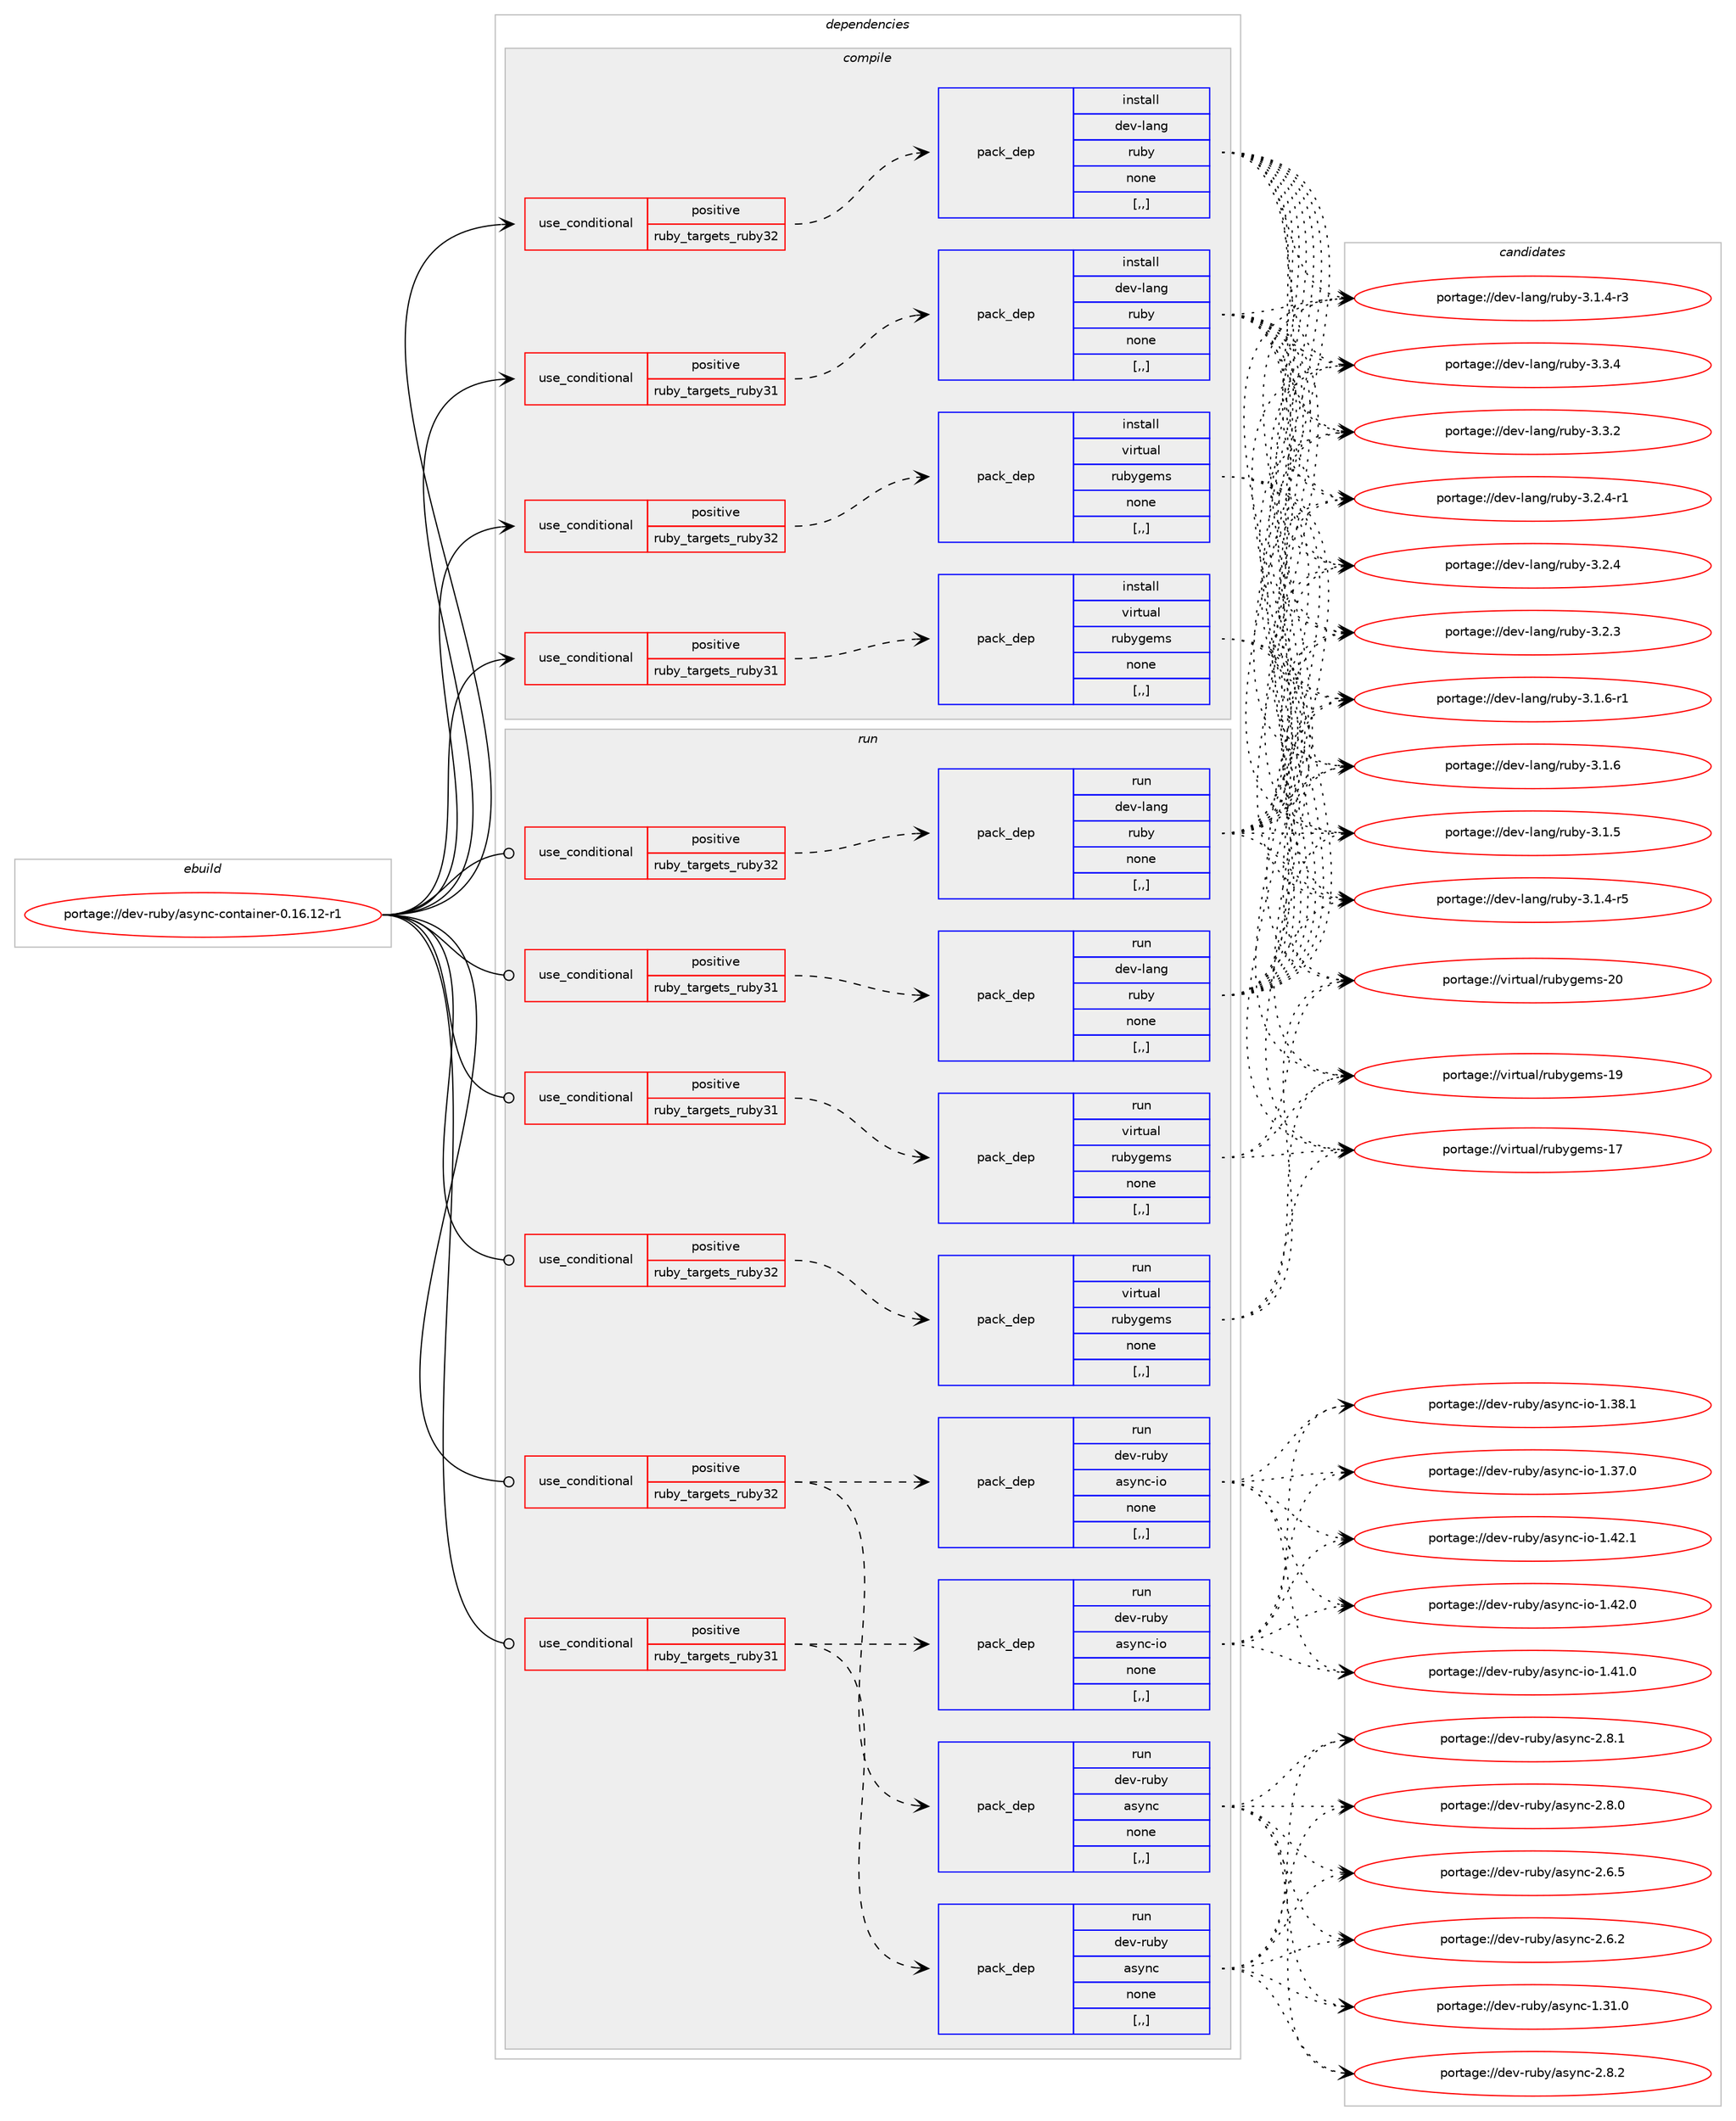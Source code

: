 digraph prolog {

# *************
# Graph options
# *************

newrank=true;
concentrate=true;
compound=true;
graph [rankdir=LR,fontname=Helvetica,fontsize=10,ranksep=1.5];#, ranksep=2.5, nodesep=0.2];
edge  [arrowhead=vee];
node  [fontname=Helvetica,fontsize=10];

# **********
# The ebuild
# **********

subgraph cluster_leftcol {
color=gray;
label=<<i>ebuild</i>>;
id [label="portage://dev-ruby/async-container-0.16.12-r1", color=red, width=4, href="../dev-ruby/async-container-0.16.12-r1.svg"];
}

# ****************
# The dependencies
# ****************

subgraph cluster_midcol {
color=gray;
label=<<i>dependencies</i>>;
subgraph cluster_compile {
fillcolor="#eeeeee";
style=filled;
label=<<i>compile</i>>;
subgraph cond44461 {
dependency176604 [label=<<TABLE BORDER="0" CELLBORDER="1" CELLSPACING="0" CELLPADDING="4"><TR><TD ROWSPAN="3" CELLPADDING="10">use_conditional</TD></TR><TR><TD>positive</TD></TR><TR><TD>ruby_targets_ruby31</TD></TR></TABLE>>, shape=none, color=red];
subgraph pack130852 {
dependency176605 [label=<<TABLE BORDER="0" CELLBORDER="1" CELLSPACING="0" CELLPADDING="4" WIDTH="220"><TR><TD ROWSPAN="6" CELLPADDING="30">pack_dep</TD></TR><TR><TD WIDTH="110">install</TD></TR><TR><TD>dev-lang</TD></TR><TR><TD>ruby</TD></TR><TR><TD>none</TD></TR><TR><TD>[,,]</TD></TR></TABLE>>, shape=none, color=blue];
}
dependency176604:e -> dependency176605:w [weight=20,style="dashed",arrowhead="vee"];
}
id:e -> dependency176604:w [weight=20,style="solid",arrowhead="vee"];
subgraph cond44462 {
dependency176606 [label=<<TABLE BORDER="0" CELLBORDER="1" CELLSPACING="0" CELLPADDING="4"><TR><TD ROWSPAN="3" CELLPADDING="10">use_conditional</TD></TR><TR><TD>positive</TD></TR><TR><TD>ruby_targets_ruby31</TD></TR></TABLE>>, shape=none, color=red];
subgraph pack130853 {
dependency176607 [label=<<TABLE BORDER="0" CELLBORDER="1" CELLSPACING="0" CELLPADDING="4" WIDTH="220"><TR><TD ROWSPAN="6" CELLPADDING="30">pack_dep</TD></TR><TR><TD WIDTH="110">install</TD></TR><TR><TD>virtual</TD></TR><TR><TD>rubygems</TD></TR><TR><TD>none</TD></TR><TR><TD>[,,]</TD></TR></TABLE>>, shape=none, color=blue];
}
dependency176606:e -> dependency176607:w [weight=20,style="dashed",arrowhead="vee"];
}
id:e -> dependency176606:w [weight=20,style="solid",arrowhead="vee"];
subgraph cond44463 {
dependency176608 [label=<<TABLE BORDER="0" CELLBORDER="1" CELLSPACING="0" CELLPADDING="4"><TR><TD ROWSPAN="3" CELLPADDING="10">use_conditional</TD></TR><TR><TD>positive</TD></TR><TR><TD>ruby_targets_ruby32</TD></TR></TABLE>>, shape=none, color=red];
subgraph pack130854 {
dependency176609 [label=<<TABLE BORDER="0" CELLBORDER="1" CELLSPACING="0" CELLPADDING="4" WIDTH="220"><TR><TD ROWSPAN="6" CELLPADDING="30">pack_dep</TD></TR><TR><TD WIDTH="110">install</TD></TR><TR><TD>dev-lang</TD></TR><TR><TD>ruby</TD></TR><TR><TD>none</TD></TR><TR><TD>[,,]</TD></TR></TABLE>>, shape=none, color=blue];
}
dependency176608:e -> dependency176609:w [weight=20,style="dashed",arrowhead="vee"];
}
id:e -> dependency176608:w [weight=20,style="solid",arrowhead="vee"];
subgraph cond44464 {
dependency176610 [label=<<TABLE BORDER="0" CELLBORDER="1" CELLSPACING="0" CELLPADDING="4"><TR><TD ROWSPAN="3" CELLPADDING="10">use_conditional</TD></TR><TR><TD>positive</TD></TR><TR><TD>ruby_targets_ruby32</TD></TR></TABLE>>, shape=none, color=red];
subgraph pack130855 {
dependency176611 [label=<<TABLE BORDER="0" CELLBORDER="1" CELLSPACING="0" CELLPADDING="4" WIDTH="220"><TR><TD ROWSPAN="6" CELLPADDING="30">pack_dep</TD></TR><TR><TD WIDTH="110">install</TD></TR><TR><TD>virtual</TD></TR><TR><TD>rubygems</TD></TR><TR><TD>none</TD></TR><TR><TD>[,,]</TD></TR></TABLE>>, shape=none, color=blue];
}
dependency176610:e -> dependency176611:w [weight=20,style="dashed",arrowhead="vee"];
}
id:e -> dependency176610:w [weight=20,style="solid",arrowhead="vee"];
}
subgraph cluster_compileandrun {
fillcolor="#eeeeee";
style=filled;
label=<<i>compile and run</i>>;
}
subgraph cluster_run {
fillcolor="#eeeeee";
style=filled;
label=<<i>run</i>>;
subgraph cond44465 {
dependency176612 [label=<<TABLE BORDER="0" CELLBORDER="1" CELLSPACING="0" CELLPADDING="4"><TR><TD ROWSPAN="3" CELLPADDING="10">use_conditional</TD></TR><TR><TD>positive</TD></TR><TR><TD>ruby_targets_ruby31</TD></TR></TABLE>>, shape=none, color=red];
subgraph pack130856 {
dependency176613 [label=<<TABLE BORDER="0" CELLBORDER="1" CELLSPACING="0" CELLPADDING="4" WIDTH="220"><TR><TD ROWSPAN="6" CELLPADDING="30">pack_dep</TD></TR><TR><TD WIDTH="110">run</TD></TR><TR><TD>dev-lang</TD></TR><TR><TD>ruby</TD></TR><TR><TD>none</TD></TR><TR><TD>[,,]</TD></TR></TABLE>>, shape=none, color=blue];
}
dependency176612:e -> dependency176613:w [weight=20,style="dashed",arrowhead="vee"];
}
id:e -> dependency176612:w [weight=20,style="solid",arrowhead="odot"];
subgraph cond44466 {
dependency176614 [label=<<TABLE BORDER="0" CELLBORDER="1" CELLSPACING="0" CELLPADDING="4"><TR><TD ROWSPAN="3" CELLPADDING="10">use_conditional</TD></TR><TR><TD>positive</TD></TR><TR><TD>ruby_targets_ruby31</TD></TR></TABLE>>, shape=none, color=red];
subgraph pack130857 {
dependency176615 [label=<<TABLE BORDER="0" CELLBORDER="1" CELLSPACING="0" CELLPADDING="4" WIDTH="220"><TR><TD ROWSPAN="6" CELLPADDING="30">pack_dep</TD></TR><TR><TD WIDTH="110">run</TD></TR><TR><TD>dev-ruby</TD></TR><TR><TD>async</TD></TR><TR><TD>none</TD></TR><TR><TD>[,,]</TD></TR></TABLE>>, shape=none, color=blue];
}
dependency176614:e -> dependency176615:w [weight=20,style="dashed",arrowhead="vee"];
subgraph pack130858 {
dependency176616 [label=<<TABLE BORDER="0" CELLBORDER="1" CELLSPACING="0" CELLPADDING="4" WIDTH="220"><TR><TD ROWSPAN="6" CELLPADDING="30">pack_dep</TD></TR><TR><TD WIDTH="110">run</TD></TR><TR><TD>dev-ruby</TD></TR><TR><TD>async-io</TD></TR><TR><TD>none</TD></TR><TR><TD>[,,]</TD></TR></TABLE>>, shape=none, color=blue];
}
dependency176614:e -> dependency176616:w [weight=20,style="dashed",arrowhead="vee"];
}
id:e -> dependency176614:w [weight=20,style="solid",arrowhead="odot"];
subgraph cond44467 {
dependency176617 [label=<<TABLE BORDER="0" CELLBORDER="1" CELLSPACING="0" CELLPADDING="4"><TR><TD ROWSPAN="3" CELLPADDING="10">use_conditional</TD></TR><TR><TD>positive</TD></TR><TR><TD>ruby_targets_ruby31</TD></TR></TABLE>>, shape=none, color=red];
subgraph pack130859 {
dependency176618 [label=<<TABLE BORDER="0" CELLBORDER="1" CELLSPACING="0" CELLPADDING="4" WIDTH="220"><TR><TD ROWSPAN="6" CELLPADDING="30">pack_dep</TD></TR><TR><TD WIDTH="110">run</TD></TR><TR><TD>virtual</TD></TR><TR><TD>rubygems</TD></TR><TR><TD>none</TD></TR><TR><TD>[,,]</TD></TR></TABLE>>, shape=none, color=blue];
}
dependency176617:e -> dependency176618:w [weight=20,style="dashed",arrowhead="vee"];
}
id:e -> dependency176617:w [weight=20,style="solid",arrowhead="odot"];
subgraph cond44468 {
dependency176619 [label=<<TABLE BORDER="0" CELLBORDER="1" CELLSPACING="0" CELLPADDING="4"><TR><TD ROWSPAN="3" CELLPADDING="10">use_conditional</TD></TR><TR><TD>positive</TD></TR><TR><TD>ruby_targets_ruby32</TD></TR></TABLE>>, shape=none, color=red];
subgraph pack130860 {
dependency176620 [label=<<TABLE BORDER="0" CELLBORDER="1" CELLSPACING="0" CELLPADDING="4" WIDTH="220"><TR><TD ROWSPAN="6" CELLPADDING="30">pack_dep</TD></TR><TR><TD WIDTH="110">run</TD></TR><TR><TD>dev-lang</TD></TR><TR><TD>ruby</TD></TR><TR><TD>none</TD></TR><TR><TD>[,,]</TD></TR></TABLE>>, shape=none, color=blue];
}
dependency176619:e -> dependency176620:w [weight=20,style="dashed",arrowhead="vee"];
}
id:e -> dependency176619:w [weight=20,style="solid",arrowhead="odot"];
subgraph cond44469 {
dependency176621 [label=<<TABLE BORDER="0" CELLBORDER="1" CELLSPACING="0" CELLPADDING="4"><TR><TD ROWSPAN="3" CELLPADDING="10">use_conditional</TD></TR><TR><TD>positive</TD></TR><TR><TD>ruby_targets_ruby32</TD></TR></TABLE>>, shape=none, color=red];
subgraph pack130861 {
dependency176622 [label=<<TABLE BORDER="0" CELLBORDER="1" CELLSPACING="0" CELLPADDING="4" WIDTH="220"><TR><TD ROWSPAN="6" CELLPADDING="30">pack_dep</TD></TR><TR><TD WIDTH="110">run</TD></TR><TR><TD>dev-ruby</TD></TR><TR><TD>async</TD></TR><TR><TD>none</TD></TR><TR><TD>[,,]</TD></TR></TABLE>>, shape=none, color=blue];
}
dependency176621:e -> dependency176622:w [weight=20,style="dashed",arrowhead="vee"];
subgraph pack130862 {
dependency176623 [label=<<TABLE BORDER="0" CELLBORDER="1" CELLSPACING="0" CELLPADDING="4" WIDTH="220"><TR><TD ROWSPAN="6" CELLPADDING="30">pack_dep</TD></TR><TR><TD WIDTH="110">run</TD></TR><TR><TD>dev-ruby</TD></TR><TR><TD>async-io</TD></TR><TR><TD>none</TD></TR><TR><TD>[,,]</TD></TR></TABLE>>, shape=none, color=blue];
}
dependency176621:e -> dependency176623:w [weight=20,style="dashed",arrowhead="vee"];
}
id:e -> dependency176621:w [weight=20,style="solid",arrowhead="odot"];
subgraph cond44470 {
dependency176624 [label=<<TABLE BORDER="0" CELLBORDER="1" CELLSPACING="0" CELLPADDING="4"><TR><TD ROWSPAN="3" CELLPADDING="10">use_conditional</TD></TR><TR><TD>positive</TD></TR><TR><TD>ruby_targets_ruby32</TD></TR></TABLE>>, shape=none, color=red];
subgraph pack130863 {
dependency176625 [label=<<TABLE BORDER="0" CELLBORDER="1" CELLSPACING="0" CELLPADDING="4" WIDTH="220"><TR><TD ROWSPAN="6" CELLPADDING="30">pack_dep</TD></TR><TR><TD WIDTH="110">run</TD></TR><TR><TD>virtual</TD></TR><TR><TD>rubygems</TD></TR><TR><TD>none</TD></TR><TR><TD>[,,]</TD></TR></TABLE>>, shape=none, color=blue];
}
dependency176624:e -> dependency176625:w [weight=20,style="dashed",arrowhead="vee"];
}
id:e -> dependency176624:w [weight=20,style="solid",arrowhead="odot"];
}
}

# **************
# The candidates
# **************

subgraph cluster_choices {
rank=same;
color=gray;
label=<<i>candidates</i>>;

subgraph choice130852 {
color=black;
nodesep=1;
choice10010111845108971101034711411798121455146514652 [label="portage://dev-lang/ruby-3.3.4", color=red, width=4,href="../dev-lang/ruby-3.3.4.svg"];
choice10010111845108971101034711411798121455146514650 [label="portage://dev-lang/ruby-3.3.2", color=red, width=4,href="../dev-lang/ruby-3.3.2.svg"];
choice100101118451089711010347114117981214551465046524511449 [label="portage://dev-lang/ruby-3.2.4-r1", color=red, width=4,href="../dev-lang/ruby-3.2.4-r1.svg"];
choice10010111845108971101034711411798121455146504652 [label="portage://dev-lang/ruby-3.2.4", color=red, width=4,href="../dev-lang/ruby-3.2.4.svg"];
choice10010111845108971101034711411798121455146504651 [label="portage://dev-lang/ruby-3.2.3", color=red, width=4,href="../dev-lang/ruby-3.2.3.svg"];
choice100101118451089711010347114117981214551464946544511449 [label="portage://dev-lang/ruby-3.1.6-r1", color=red, width=4,href="../dev-lang/ruby-3.1.6-r1.svg"];
choice10010111845108971101034711411798121455146494654 [label="portage://dev-lang/ruby-3.1.6", color=red, width=4,href="../dev-lang/ruby-3.1.6.svg"];
choice10010111845108971101034711411798121455146494653 [label="portage://dev-lang/ruby-3.1.5", color=red, width=4,href="../dev-lang/ruby-3.1.5.svg"];
choice100101118451089711010347114117981214551464946524511453 [label="portage://dev-lang/ruby-3.1.4-r5", color=red, width=4,href="../dev-lang/ruby-3.1.4-r5.svg"];
choice100101118451089711010347114117981214551464946524511451 [label="portage://dev-lang/ruby-3.1.4-r3", color=red, width=4,href="../dev-lang/ruby-3.1.4-r3.svg"];
dependency176605:e -> choice10010111845108971101034711411798121455146514652:w [style=dotted,weight="100"];
dependency176605:e -> choice10010111845108971101034711411798121455146514650:w [style=dotted,weight="100"];
dependency176605:e -> choice100101118451089711010347114117981214551465046524511449:w [style=dotted,weight="100"];
dependency176605:e -> choice10010111845108971101034711411798121455146504652:w [style=dotted,weight="100"];
dependency176605:e -> choice10010111845108971101034711411798121455146504651:w [style=dotted,weight="100"];
dependency176605:e -> choice100101118451089711010347114117981214551464946544511449:w [style=dotted,weight="100"];
dependency176605:e -> choice10010111845108971101034711411798121455146494654:w [style=dotted,weight="100"];
dependency176605:e -> choice10010111845108971101034711411798121455146494653:w [style=dotted,weight="100"];
dependency176605:e -> choice100101118451089711010347114117981214551464946524511453:w [style=dotted,weight="100"];
dependency176605:e -> choice100101118451089711010347114117981214551464946524511451:w [style=dotted,weight="100"];
}
subgraph choice130853 {
color=black;
nodesep=1;
choice118105114116117971084711411798121103101109115455048 [label="portage://virtual/rubygems-20", color=red, width=4,href="../virtual/rubygems-20.svg"];
choice118105114116117971084711411798121103101109115454957 [label="portage://virtual/rubygems-19", color=red, width=4,href="../virtual/rubygems-19.svg"];
choice118105114116117971084711411798121103101109115454955 [label="portage://virtual/rubygems-17", color=red, width=4,href="../virtual/rubygems-17.svg"];
dependency176607:e -> choice118105114116117971084711411798121103101109115455048:w [style=dotted,weight="100"];
dependency176607:e -> choice118105114116117971084711411798121103101109115454957:w [style=dotted,weight="100"];
dependency176607:e -> choice118105114116117971084711411798121103101109115454955:w [style=dotted,weight="100"];
}
subgraph choice130854 {
color=black;
nodesep=1;
choice10010111845108971101034711411798121455146514652 [label="portage://dev-lang/ruby-3.3.4", color=red, width=4,href="../dev-lang/ruby-3.3.4.svg"];
choice10010111845108971101034711411798121455146514650 [label="portage://dev-lang/ruby-3.3.2", color=red, width=4,href="../dev-lang/ruby-3.3.2.svg"];
choice100101118451089711010347114117981214551465046524511449 [label="portage://dev-lang/ruby-3.2.4-r1", color=red, width=4,href="../dev-lang/ruby-3.2.4-r1.svg"];
choice10010111845108971101034711411798121455146504652 [label="portage://dev-lang/ruby-3.2.4", color=red, width=4,href="../dev-lang/ruby-3.2.4.svg"];
choice10010111845108971101034711411798121455146504651 [label="portage://dev-lang/ruby-3.2.3", color=red, width=4,href="../dev-lang/ruby-3.2.3.svg"];
choice100101118451089711010347114117981214551464946544511449 [label="portage://dev-lang/ruby-3.1.6-r1", color=red, width=4,href="../dev-lang/ruby-3.1.6-r1.svg"];
choice10010111845108971101034711411798121455146494654 [label="portage://dev-lang/ruby-3.1.6", color=red, width=4,href="../dev-lang/ruby-3.1.6.svg"];
choice10010111845108971101034711411798121455146494653 [label="portage://dev-lang/ruby-3.1.5", color=red, width=4,href="../dev-lang/ruby-3.1.5.svg"];
choice100101118451089711010347114117981214551464946524511453 [label="portage://dev-lang/ruby-3.1.4-r5", color=red, width=4,href="../dev-lang/ruby-3.1.4-r5.svg"];
choice100101118451089711010347114117981214551464946524511451 [label="portage://dev-lang/ruby-3.1.4-r3", color=red, width=4,href="../dev-lang/ruby-3.1.4-r3.svg"];
dependency176609:e -> choice10010111845108971101034711411798121455146514652:w [style=dotted,weight="100"];
dependency176609:e -> choice10010111845108971101034711411798121455146514650:w [style=dotted,weight="100"];
dependency176609:e -> choice100101118451089711010347114117981214551465046524511449:w [style=dotted,weight="100"];
dependency176609:e -> choice10010111845108971101034711411798121455146504652:w [style=dotted,weight="100"];
dependency176609:e -> choice10010111845108971101034711411798121455146504651:w [style=dotted,weight="100"];
dependency176609:e -> choice100101118451089711010347114117981214551464946544511449:w [style=dotted,weight="100"];
dependency176609:e -> choice10010111845108971101034711411798121455146494654:w [style=dotted,weight="100"];
dependency176609:e -> choice10010111845108971101034711411798121455146494653:w [style=dotted,weight="100"];
dependency176609:e -> choice100101118451089711010347114117981214551464946524511453:w [style=dotted,weight="100"];
dependency176609:e -> choice100101118451089711010347114117981214551464946524511451:w [style=dotted,weight="100"];
}
subgraph choice130855 {
color=black;
nodesep=1;
choice118105114116117971084711411798121103101109115455048 [label="portage://virtual/rubygems-20", color=red, width=4,href="../virtual/rubygems-20.svg"];
choice118105114116117971084711411798121103101109115454957 [label="portage://virtual/rubygems-19", color=red, width=4,href="../virtual/rubygems-19.svg"];
choice118105114116117971084711411798121103101109115454955 [label="portage://virtual/rubygems-17", color=red, width=4,href="../virtual/rubygems-17.svg"];
dependency176611:e -> choice118105114116117971084711411798121103101109115455048:w [style=dotted,weight="100"];
dependency176611:e -> choice118105114116117971084711411798121103101109115454957:w [style=dotted,weight="100"];
dependency176611:e -> choice118105114116117971084711411798121103101109115454955:w [style=dotted,weight="100"];
}
subgraph choice130856 {
color=black;
nodesep=1;
choice10010111845108971101034711411798121455146514652 [label="portage://dev-lang/ruby-3.3.4", color=red, width=4,href="../dev-lang/ruby-3.3.4.svg"];
choice10010111845108971101034711411798121455146514650 [label="portage://dev-lang/ruby-3.3.2", color=red, width=4,href="../dev-lang/ruby-3.3.2.svg"];
choice100101118451089711010347114117981214551465046524511449 [label="portage://dev-lang/ruby-3.2.4-r1", color=red, width=4,href="../dev-lang/ruby-3.2.4-r1.svg"];
choice10010111845108971101034711411798121455146504652 [label="portage://dev-lang/ruby-3.2.4", color=red, width=4,href="../dev-lang/ruby-3.2.4.svg"];
choice10010111845108971101034711411798121455146504651 [label="portage://dev-lang/ruby-3.2.3", color=red, width=4,href="../dev-lang/ruby-3.2.3.svg"];
choice100101118451089711010347114117981214551464946544511449 [label="portage://dev-lang/ruby-3.1.6-r1", color=red, width=4,href="../dev-lang/ruby-3.1.6-r1.svg"];
choice10010111845108971101034711411798121455146494654 [label="portage://dev-lang/ruby-3.1.6", color=red, width=4,href="../dev-lang/ruby-3.1.6.svg"];
choice10010111845108971101034711411798121455146494653 [label="portage://dev-lang/ruby-3.1.5", color=red, width=4,href="../dev-lang/ruby-3.1.5.svg"];
choice100101118451089711010347114117981214551464946524511453 [label="portage://dev-lang/ruby-3.1.4-r5", color=red, width=4,href="../dev-lang/ruby-3.1.4-r5.svg"];
choice100101118451089711010347114117981214551464946524511451 [label="portage://dev-lang/ruby-3.1.4-r3", color=red, width=4,href="../dev-lang/ruby-3.1.4-r3.svg"];
dependency176613:e -> choice10010111845108971101034711411798121455146514652:w [style=dotted,weight="100"];
dependency176613:e -> choice10010111845108971101034711411798121455146514650:w [style=dotted,weight="100"];
dependency176613:e -> choice100101118451089711010347114117981214551465046524511449:w [style=dotted,weight="100"];
dependency176613:e -> choice10010111845108971101034711411798121455146504652:w [style=dotted,weight="100"];
dependency176613:e -> choice10010111845108971101034711411798121455146504651:w [style=dotted,weight="100"];
dependency176613:e -> choice100101118451089711010347114117981214551464946544511449:w [style=dotted,weight="100"];
dependency176613:e -> choice10010111845108971101034711411798121455146494654:w [style=dotted,weight="100"];
dependency176613:e -> choice10010111845108971101034711411798121455146494653:w [style=dotted,weight="100"];
dependency176613:e -> choice100101118451089711010347114117981214551464946524511453:w [style=dotted,weight="100"];
dependency176613:e -> choice100101118451089711010347114117981214551464946524511451:w [style=dotted,weight="100"];
}
subgraph choice130857 {
color=black;
nodesep=1;
choice1001011184511411798121479711512111099455046564650 [label="portage://dev-ruby/async-2.8.2", color=red, width=4,href="../dev-ruby/async-2.8.2.svg"];
choice1001011184511411798121479711512111099455046564649 [label="portage://dev-ruby/async-2.8.1", color=red, width=4,href="../dev-ruby/async-2.8.1.svg"];
choice1001011184511411798121479711512111099455046564648 [label="portage://dev-ruby/async-2.8.0", color=red, width=4,href="../dev-ruby/async-2.8.0.svg"];
choice1001011184511411798121479711512111099455046544653 [label="portage://dev-ruby/async-2.6.5", color=red, width=4,href="../dev-ruby/async-2.6.5.svg"];
choice1001011184511411798121479711512111099455046544650 [label="portage://dev-ruby/async-2.6.2", color=red, width=4,href="../dev-ruby/async-2.6.2.svg"];
choice100101118451141179812147971151211109945494651494648 [label="portage://dev-ruby/async-1.31.0", color=red, width=4,href="../dev-ruby/async-1.31.0.svg"];
dependency176615:e -> choice1001011184511411798121479711512111099455046564650:w [style=dotted,weight="100"];
dependency176615:e -> choice1001011184511411798121479711512111099455046564649:w [style=dotted,weight="100"];
dependency176615:e -> choice1001011184511411798121479711512111099455046564648:w [style=dotted,weight="100"];
dependency176615:e -> choice1001011184511411798121479711512111099455046544653:w [style=dotted,weight="100"];
dependency176615:e -> choice1001011184511411798121479711512111099455046544650:w [style=dotted,weight="100"];
dependency176615:e -> choice100101118451141179812147971151211109945494651494648:w [style=dotted,weight="100"];
}
subgraph choice130858 {
color=black;
nodesep=1;
choice10010111845114117981214797115121110994510511145494652504649 [label="portage://dev-ruby/async-io-1.42.1", color=red, width=4,href="../dev-ruby/async-io-1.42.1.svg"];
choice10010111845114117981214797115121110994510511145494652504648 [label="portage://dev-ruby/async-io-1.42.0", color=red, width=4,href="../dev-ruby/async-io-1.42.0.svg"];
choice10010111845114117981214797115121110994510511145494652494648 [label="portage://dev-ruby/async-io-1.41.0", color=red, width=4,href="../dev-ruby/async-io-1.41.0.svg"];
choice10010111845114117981214797115121110994510511145494651564649 [label="portage://dev-ruby/async-io-1.38.1", color=red, width=4,href="../dev-ruby/async-io-1.38.1.svg"];
choice10010111845114117981214797115121110994510511145494651554648 [label="portage://dev-ruby/async-io-1.37.0", color=red, width=4,href="../dev-ruby/async-io-1.37.0.svg"];
dependency176616:e -> choice10010111845114117981214797115121110994510511145494652504649:w [style=dotted,weight="100"];
dependency176616:e -> choice10010111845114117981214797115121110994510511145494652504648:w [style=dotted,weight="100"];
dependency176616:e -> choice10010111845114117981214797115121110994510511145494652494648:w [style=dotted,weight="100"];
dependency176616:e -> choice10010111845114117981214797115121110994510511145494651564649:w [style=dotted,weight="100"];
dependency176616:e -> choice10010111845114117981214797115121110994510511145494651554648:w [style=dotted,weight="100"];
}
subgraph choice130859 {
color=black;
nodesep=1;
choice118105114116117971084711411798121103101109115455048 [label="portage://virtual/rubygems-20", color=red, width=4,href="../virtual/rubygems-20.svg"];
choice118105114116117971084711411798121103101109115454957 [label="portage://virtual/rubygems-19", color=red, width=4,href="../virtual/rubygems-19.svg"];
choice118105114116117971084711411798121103101109115454955 [label="portage://virtual/rubygems-17", color=red, width=4,href="../virtual/rubygems-17.svg"];
dependency176618:e -> choice118105114116117971084711411798121103101109115455048:w [style=dotted,weight="100"];
dependency176618:e -> choice118105114116117971084711411798121103101109115454957:w [style=dotted,weight="100"];
dependency176618:e -> choice118105114116117971084711411798121103101109115454955:w [style=dotted,weight="100"];
}
subgraph choice130860 {
color=black;
nodesep=1;
choice10010111845108971101034711411798121455146514652 [label="portage://dev-lang/ruby-3.3.4", color=red, width=4,href="../dev-lang/ruby-3.3.4.svg"];
choice10010111845108971101034711411798121455146514650 [label="portage://dev-lang/ruby-3.3.2", color=red, width=4,href="../dev-lang/ruby-3.3.2.svg"];
choice100101118451089711010347114117981214551465046524511449 [label="portage://dev-lang/ruby-3.2.4-r1", color=red, width=4,href="../dev-lang/ruby-3.2.4-r1.svg"];
choice10010111845108971101034711411798121455146504652 [label="portage://dev-lang/ruby-3.2.4", color=red, width=4,href="../dev-lang/ruby-3.2.4.svg"];
choice10010111845108971101034711411798121455146504651 [label="portage://dev-lang/ruby-3.2.3", color=red, width=4,href="../dev-lang/ruby-3.2.3.svg"];
choice100101118451089711010347114117981214551464946544511449 [label="portage://dev-lang/ruby-3.1.6-r1", color=red, width=4,href="../dev-lang/ruby-3.1.6-r1.svg"];
choice10010111845108971101034711411798121455146494654 [label="portage://dev-lang/ruby-3.1.6", color=red, width=4,href="../dev-lang/ruby-3.1.6.svg"];
choice10010111845108971101034711411798121455146494653 [label="portage://dev-lang/ruby-3.1.5", color=red, width=4,href="../dev-lang/ruby-3.1.5.svg"];
choice100101118451089711010347114117981214551464946524511453 [label="portage://dev-lang/ruby-3.1.4-r5", color=red, width=4,href="../dev-lang/ruby-3.1.4-r5.svg"];
choice100101118451089711010347114117981214551464946524511451 [label="portage://dev-lang/ruby-3.1.4-r3", color=red, width=4,href="../dev-lang/ruby-3.1.4-r3.svg"];
dependency176620:e -> choice10010111845108971101034711411798121455146514652:w [style=dotted,weight="100"];
dependency176620:e -> choice10010111845108971101034711411798121455146514650:w [style=dotted,weight="100"];
dependency176620:e -> choice100101118451089711010347114117981214551465046524511449:w [style=dotted,weight="100"];
dependency176620:e -> choice10010111845108971101034711411798121455146504652:w [style=dotted,weight="100"];
dependency176620:e -> choice10010111845108971101034711411798121455146504651:w [style=dotted,weight="100"];
dependency176620:e -> choice100101118451089711010347114117981214551464946544511449:w [style=dotted,weight="100"];
dependency176620:e -> choice10010111845108971101034711411798121455146494654:w [style=dotted,weight="100"];
dependency176620:e -> choice10010111845108971101034711411798121455146494653:w [style=dotted,weight="100"];
dependency176620:e -> choice100101118451089711010347114117981214551464946524511453:w [style=dotted,weight="100"];
dependency176620:e -> choice100101118451089711010347114117981214551464946524511451:w [style=dotted,weight="100"];
}
subgraph choice130861 {
color=black;
nodesep=1;
choice1001011184511411798121479711512111099455046564650 [label="portage://dev-ruby/async-2.8.2", color=red, width=4,href="../dev-ruby/async-2.8.2.svg"];
choice1001011184511411798121479711512111099455046564649 [label="portage://dev-ruby/async-2.8.1", color=red, width=4,href="../dev-ruby/async-2.8.1.svg"];
choice1001011184511411798121479711512111099455046564648 [label="portage://dev-ruby/async-2.8.0", color=red, width=4,href="../dev-ruby/async-2.8.0.svg"];
choice1001011184511411798121479711512111099455046544653 [label="portage://dev-ruby/async-2.6.5", color=red, width=4,href="../dev-ruby/async-2.6.5.svg"];
choice1001011184511411798121479711512111099455046544650 [label="portage://dev-ruby/async-2.6.2", color=red, width=4,href="../dev-ruby/async-2.6.2.svg"];
choice100101118451141179812147971151211109945494651494648 [label="portage://dev-ruby/async-1.31.0", color=red, width=4,href="../dev-ruby/async-1.31.0.svg"];
dependency176622:e -> choice1001011184511411798121479711512111099455046564650:w [style=dotted,weight="100"];
dependency176622:e -> choice1001011184511411798121479711512111099455046564649:w [style=dotted,weight="100"];
dependency176622:e -> choice1001011184511411798121479711512111099455046564648:w [style=dotted,weight="100"];
dependency176622:e -> choice1001011184511411798121479711512111099455046544653:w [style=dotted,weight="100"];
dependency176622:e -> choice1001011184511411798121479711512111099455046544650:w [style=dotted,weight="100"];
dependency176622:e -> choice100101118451141179812147971151211109945494651494648:w [style=dotted,weight="100"];
}
subgraph choice130862 {
color=black;
nodesep=1;
choice10010111845114117981214797115121110994510511145494652504649 [label="portage://dev-ruby/async-io-1.42.1", color=red, width=4,href="../dev-ruby/async-io-1.42.1.svg"];
choice10010111845114117981214797115121110994510511145494652504648 [label="portage://dev-ruby/async-io-1.42.0", color=red, width=4,href="../dev-ruby/async-io-1.42.0.svg"];
choice10010111845114117981214797115121110994510511145494652494648 [label="portage://dev-ruby/async-io-1.41.0", color=red, width=4,href="../dev-ruby/async-io-1.41.0.svg"];
choice10010111845114117981214797115121110994510511145494651564649 [label="portage://dev-ruby/async-io-1.38.1", color=red, width=4,href="../dev-ruby/async-io-1.38.1.svg"];
choice10010111845114117981214797115121110994510511145494651554648 [label="portage://dev-ruby/async-io-1.37.0", color=red, width=4,href="../dev-ruby/async-io-1.37.0.svg"];
dependency176623:e -> choice10010111845114117981214797115121110994510511145494652504649:w [style=dotted,weight="100"];
dependency176623:e -> choice10010111845114117981214797115121110994510511145494652504648:w [style=dotted,weight="100"];
dependency176623:e -> choice10010111845114117981214797115121110994510511145494652494648:w [style=dotted,weight="100"];
dependency176623:e -> choice10010111845114117981214797115121110994510511145494651564649:w [style=dotted,weight="100"];
dependency176623:e -> choice10010111845114117981214797115121110994510511145494651554648:w [style=dotted,weight="100"];
}
subgraph choice130863 {
color=black;
nodesep=1;
choice118105114116117971084711411798121103101109115455048 [label="portage://virtual/rubygems-20", color=red, width=4,href="../virtual/rubygems-20.svg"];
choice118105114116117971084711411798121103101109115454957 [label="portage://virtual/rubygems-19", color=red, width=4,href="../virtual/rubygems-19.svg"];
choice118105114116117971084711411798121103101109115454955 [label="portage://virtual/rubygems-17", color=red, width=4,href="../virtual/rubygems-17.svg"];
dependency176625:e -> choice118105114116117971084711411798121103101109115455048:w [style=dotted,weight="100"];
dependency176625:e -> choice118105114116117971084711411798121103101109115454957:w [style=dotted,weight="100"];
dependency176625:e -> choice118105114116117971084711411798121103101109115454955:w [style=dotted,weight="100"];
}
}

}
